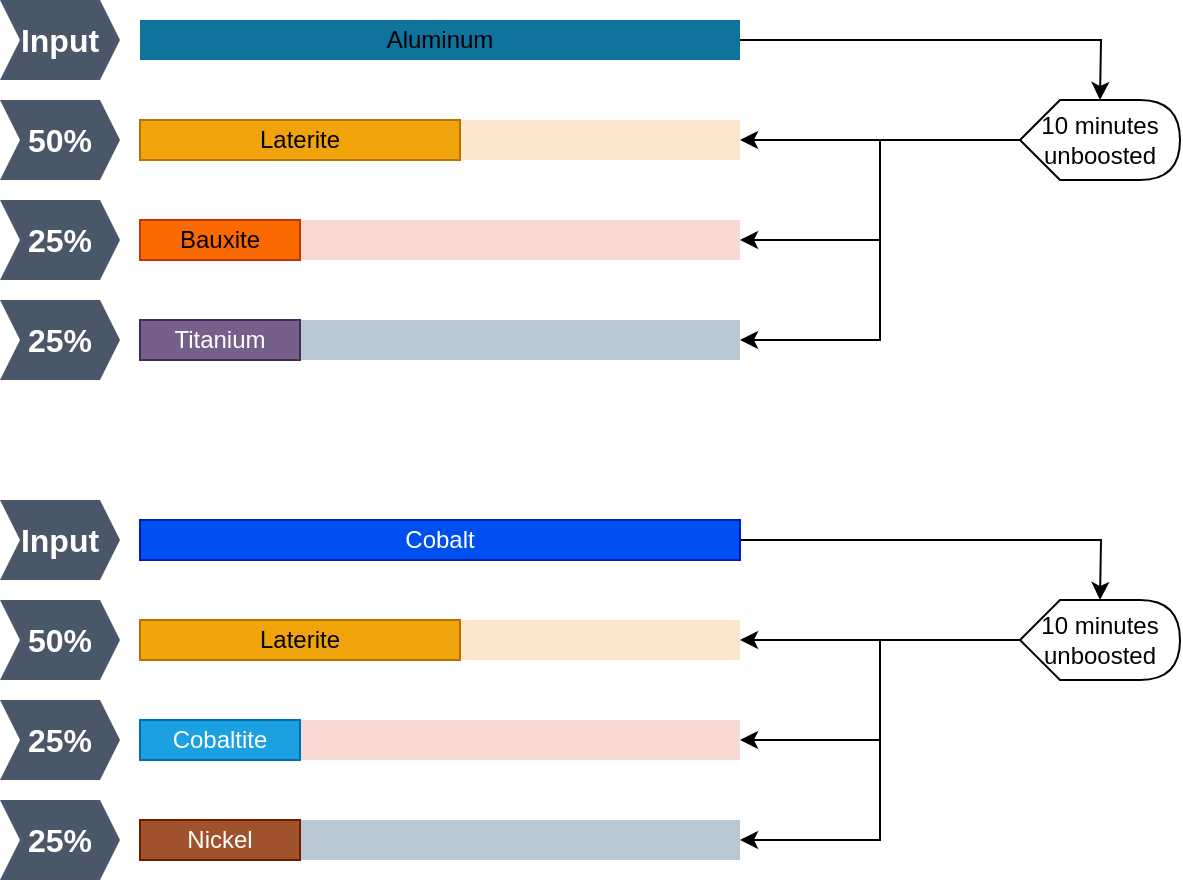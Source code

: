 <mxfile>
    <diagram id="g16IxBxQq9FKNaR5W13e" name="Page-1">
        <mxGraphModel dx="734" dy="356" grid="1" gridSize="10" guides="1" tooltips="1" connect="1" arrows="1" fold="1" page="1" pageScale="1" pageWidth="850" pageHeight="1100" math="0" shadow="0">
            <root>
                <mxCell id="0"/>
                <mxCell id="1" parent="0"/>
                <mxCell id="3" value="Input" style="shape=step;perimeter=stepPerimeter;whiteSpace=wrap;html=1;fixedSize=1;size=10;fillColor=#4A5768;strokeColor=none;fontSize=16;fontColor=#ffffff;fontStyle=1;rounded=0;" vertex="1" parent="1">
                    <mxGeometry x="30" y="10" width="60" height="40" as="geometry"/>
                </mxCell>
                <mxCell id="4" value="" style="whiteSpace=wrap;html=1;fixedSize=1;size=10;fillColor=#B1DDF0;strokeColor=none;" vertex="1" parent="1">
                    <mxGeometry x="100" y="20" width="300" height="20" as="geometry"/>
                </mxCell>
                <mxCell id="18" style="edgeStyle=orthogonalEdgeStyle;rounded=0;orthogonalLoop=1;jettySize=auto;html=1;exitX=1;exitY=0.5;exitDx=0;exitDy=0;" edge="1" parent="1" source="5">
                    <mxGeometry relative="1" as="geometry">
                        <mxPoint x="580" y="60" as="targetPoint"/>
                    </mxGeometry>
                </mxCell>
                <mxCell id="5" value="Aluminum" style="whiteSpace=wrap;html=1;fixedSize=1;size=10;fillColor=#10739E;strokeColor=none;shadow=0;" vertex="1" parent="1">
                    <mxGeometry x="100" y="20" width="300" height="20" as="geometry"/>
                </mxCell>
                <mxCell id="6" value="50%" style="shape=step;perimeter=stepPerimeter;whiteSpace=wrap;html=1;fixedSize=1;size=10;fillColor=#4A5768;strokeColor=none;fontSize=16;fontColor=#ffffff;fontStyle=1;rounded=0;" vertex="1" parent="1">
                    <mxGeometry x="30" y="60" width="60" height="40" as="geometry"/>
                </mxCell>
                <mxCell id="7" value="" style="whiteSpace=wrap;html=1;fixedSize=1;size=10;fillColor=#FCE7CD;strokeColor=none;" vertex="1" parent="1">
                    <mxGeometry x="100" y="70" width="300" height="20" as="geometry"/>
                </mxCell>
                <mxCell id="8" value="Laterite" style="whiteSpace=wrap;html=1;fixedSize=1;size=10;fillColor=#f0a30a;strokeColor=#BD7000;shadow=0;fontColor=#000000;" vertex="1" parent="1">
                    <mxGeometry x="100" y="70" width="160" height="20" as="geometry"/>
                </mxCell>
                <mxCell id="9" value="25%" style="shape=step;perimeter=stepPerimeter;whiteSpace=wrap;html=1;fixedSize=1;size=10;fillColor=#4A5768;strokeColor=none;fontSize=16;fontColor=#ffffff;fontStyle=1;rounded=0;" vertex="1" parent="1">
                    <mxGeometry x="30" y="110" width="60" height="40" as="geometry"/>
                </mxCell>
                <mxCell id="10" value="" style="whiteSpace=wrap;html=1;fixedSize=1;size=10;fillColor=#FAD9D5;strokeColor=none;" vertex="1" parent="1">
                    <mxGeometry x="100" y="120" width="300" height="20" as="geometry"/>
                </mxCell>
                <mxCell id="11" value="Bauxite" style="whiteSpace=wrap;html=1;fixedSize=1;size=10;fillColor=#fa6800;strokeColor=#C73500;shadow=0;fontColor=#000000;" vertex="1" parent="1">
                    <mxGeometry x="100" y="120" width="80" height="20" as="geometry"/>
                </mxCell>
                <mxCell id="12" value="25%" style="shape=step;perimeter=stepPerimeter;whiteSpace=wrap;html=1;fixedSize=1;size=10;fillColor=#4A5768;strokeColor=none;fontSize=16;fontColor=#ffffff;fontStyle=1;rounded=0;" vertex="1" parent="1">
                    <mxGeometry x="30" y="160" width="60" height="40" as="geometry"/>
                </mxCell>
                <mxCell id="13" value="" style="whiteSpace=wrap;html=1;fixedSize=1;size=10;fillColor=#BAC8D3;strokeColor=none;" vertex="1" parent="1">
                    <mxGeometry x="100" y="170" width="300" height="20" as="geometry"/>
                </mxCell>
                <mxCell id="14" value="Titanium" style="whiteSpace=wrap;html=1;fixedSize=1;size=10;fillColor=#76608a;strokeColor=#432D57;shadow=0;fontColor=#ffffff;" vertex="1" parent="1">
                    <mxGeometry x="100" y="170" width="80" height="20" as="geometry"/>
                </mxCell>
                <mxCell id="21" style="edgeStyle=orthogonalEdgeStyle;rounded=0;orthogonalLoop=1;jettySize=auto;html=1;exitX=0;exitY=0.5;exitDx=0;exitDy=0;exitPerimeter=0;entryX=1;entryY=0.5;entryDx=0;entryDy=0;" edge="1" parent="1" source="20" target="7">
                    <mxGeometry relative="1" as="geometry"/>
                </mxCell>
                <mxCell id="22" style="edgeStyle=orthogonalEdgeStyle;rounded=0;orthogonalLoop=1;jettySize=auto;html=1;exitX=0;exitY=0.5;exitDx=0;exitDy=0;exitPerimeter=0;entryX=1;entryY=0.5;entryDx=0;entryDy=0;" edge="1" parent="1" source="20" target="10">
                    <mxGeometry relative="1" as="geometry"/>
                </mxCell>
                <mxCell id="23" style="edgeStyle=orthogonalEdgeStyle;rounded=0;orthogonalLoop=1;jettySize=auto;html=1;exitX=0;exitY=0.5;exitDx=0;exitDy=0;exitPerimeter=0;entryX=1;entryY=0.5;entryDx=0;entryDy=0;" edge="1" parent="1" source="20" target="13">
                    <mxGeometry relative="1" as="geometry"/>
                </mxCell>
                <mxCell id="20" value="10 minutes unboosted" style="shape=display;whiteSpace=wrap;html=1;" vertex="1" parent="1">
                    <mxGeometry x="540" y="60" width="80" height="40" as="geometry"/>
                </mxCell>
                <mxCell id="24" value="Input" style="shape=step;perimeter=stepPerimeter;whiteSpace=wrap;html=1;fixedSize=1;size=10;fillColor=#4A5768;strokeColor=none;fontSize=16;fontColor=#ffffff;fontStyle=1;rounded=0;" vertex="1" parent="1">
                    <mxGeometry x="30" y="260" width="60" height="40" as="geometry"/>
                </mxCell>
                <mxCell id="25" value="" style="whiteSpace=wrap;html=1;fixedSize=1;size=10;fillColor=#B1DDF0;strokeColor=none;" vertex="1" parent="1">
                    <mxGeometry x="100" y="270" width="300" height="20" as="geometry"/>
                </mxCell>
                <mxCell id="26" style="edgeStyle=orthogonalEdgeStyle;rounded=0;orthogonalLoop=1;jettySize=auto;html=1;exitX=1;exitY=0.5;exitDx=0;exitDy=0;" edge="1" parent="1" source="27">
                    <mxGeometry relative="1" as="geometry">
                        <mxPoint x="580" y="310" as="targetPoint"/>
                    </mxGeometry>
                </mxCell>
                <mxCell id="27" value="Cobalt" style="whiteSpace=wrap;html=1;fixedSize=1;size=10;fillColor=#0050ef;strokeColor=#001DBC;shadow=0;fontColor=#ffffff;" vertex="1" parent="1">
                    <mxGeometry x="100" y="270" width="300" height="20" as="geometry"/>
                </mxCell>
                <mxCell id="28" value="50%" style="shape=step;perimeter=stepPerimeter;whiteSpace=wrap;html=1;fixedSize=1;size=10;fillColor=#4A5768;strokeColor=none;fontSize=16;fontColor=#ffffff;fontStyle=1;rounded=0;" vertex="1" parent="1">
                    <mxGeometry x="30" y="310" width="60" height="40" as="geometry"/>
                </mxCell>
                <mxCell id="29" value="" style="whiteSpace=wrap;html=1;fixedSize=1;size=10;fillColor=#FCE7CD;strokeColor=none;" vertex="1" parent="1">
                    <mxGeometry x="100" y="320" width="300" height="20" as="geometry"/>
                </mxCell>
                <mxCell id="30" value="Laterite" style="whiteSpace=wrap;html=1;fixedSize=1;size=10;fillColor=#f0a30a;strokeColor=#BD7000;shadow=0;fontColor=#000000;" vertex="1" parent="1">
                    <mxGeometry x="100" y="320" width="160" height="20" as="geometry"/>
                </mxCell>
                <mxCell id="31" value="25%" style="shape=step;perimeter=stepPerimeter;whiteSpace=wrap;html=1;fixedSize=1;size=10;fillColor=#4A5768;strokeColor=none;fontSize=16;fontColor=#ffffff;fontStyle=1;rounded=0;" vertex="1" parent="1">
                    <mxGeometry x="30" y="360" width="60" height="40" as="geometry"/>
                </mxCell>
                <mxCell id="32" value="" style="whiteSpace=wrap;html=1;fixedSize=1;size=10;fillColor=#FAD9D5;strokeColor=none;" vertex="1" parent="1">
                    <mxGeometry x="100" y="370" width="300" height="20" as="geometry"/>
                </mxCell>
                <mxCell id="33" value="Cobaltite" style="whiteSpace=wrap;html=1;fixedSize=1;size=10;fillColor=#1ba1e2;strokeColor=#006EAF;shadow=0;fontColor=#ffffff;" vertex="1" parent="1">
                    <mxGeometry x="100" y="370" width="80" height="20" as="geometry"/>
                </mxCell>
                <mxCell id="34" value="25%" style="shape=step;perimeter=stepPerimeter;whiteSpace=wrap;html=1;fixedSize=1;size=10;fillColor=#4A5768;strokeColor=none;fontSize=16;fontColor=#ffffff;fontStyle=1;rounded=0;" vertex="1" parent="1">
                    <mxGeometry x="30" y="410" width="60" height="40" as="geometry"/>
                </mxCell>
                <mxCell id="35" value="" style="whiteSpace=wrap;html=1;fixedSize=1;size=10;fillColor=#BAC8D3;strokeColor=none;" vertex="1" parent="1">
                    <mxGeometry x="100" y="420" width="300" height="20" as="geometry"/>
                </mxCell>
                <mxCell id="36" value="Nickel" style="whiteSpace=wrap;html=1;fixedSize=1;size=10;fillColor=#a0522d;strokeColor=#6D1F00;shadow=0;fontColor=#ffffff;" vertex="1" parent="1">
                    <mxGeometry x="100" y="420" width="80" height="20" as="geometry"/>
                </mxCell>
                <mxCell id="37" style="edgeStyle=orthogonalEdgeStyle;rounded=0;orthogonalLoop=1;jettySize=auto;html=1;exitX=0;exitY=0.5;exitDx=0;exitDy=0;exitPerimeter=0;entryX=1;entryY=0.5;entryDx=0;entryDy=0;" edge="1" parent="1" source="40" target="29">
                    <mxGeometry relative="1" as="geometry"/>
                </mxCell>
                <mxCell id="38" style="edgeStyle=orthogonalEdgeStyle;rounded=0;orthogonalLoop=1;jettySize=auto;html=1;exitX=0;exitY=0.5;exitDx=0;exitDy=0;exitPerimeter=0;entryX=1;entryY=0.5;entryDx=0;entryDy=0;" edge="1" parent="1" source="40" target="32">
                    <mxGeometry relative="1" as="geometry"/>
                </mxCell>
                <mxCell id="39" style="edgeStyle=orthogonalEdgeStyle;rounded=0;orthogonalLoop=1;jettySize=auto;html=1;exitX=0;exitY=0.5;exitDx=0;exitDy=0;exitPerimeter=0;entryX=1;entryY=0.5;entryDx=0;entryDy=0;" edge="1" parent="1" source="40" target="35">
                    <mxGeometry relative="1" as="geometry"/>
                </mxCell>
                <mxCell id="40" value="10 minutes unboosted" style="shape=display;whiteSpace=wrap;html=1;" vertex="1" parent="1">
                    <mxGeometry x="540" y="310" width="80" height="40" as="geometry"/>
                </mxCell>
            </root>
        </mxGraphModel>
    </diagram>
</mxfile>